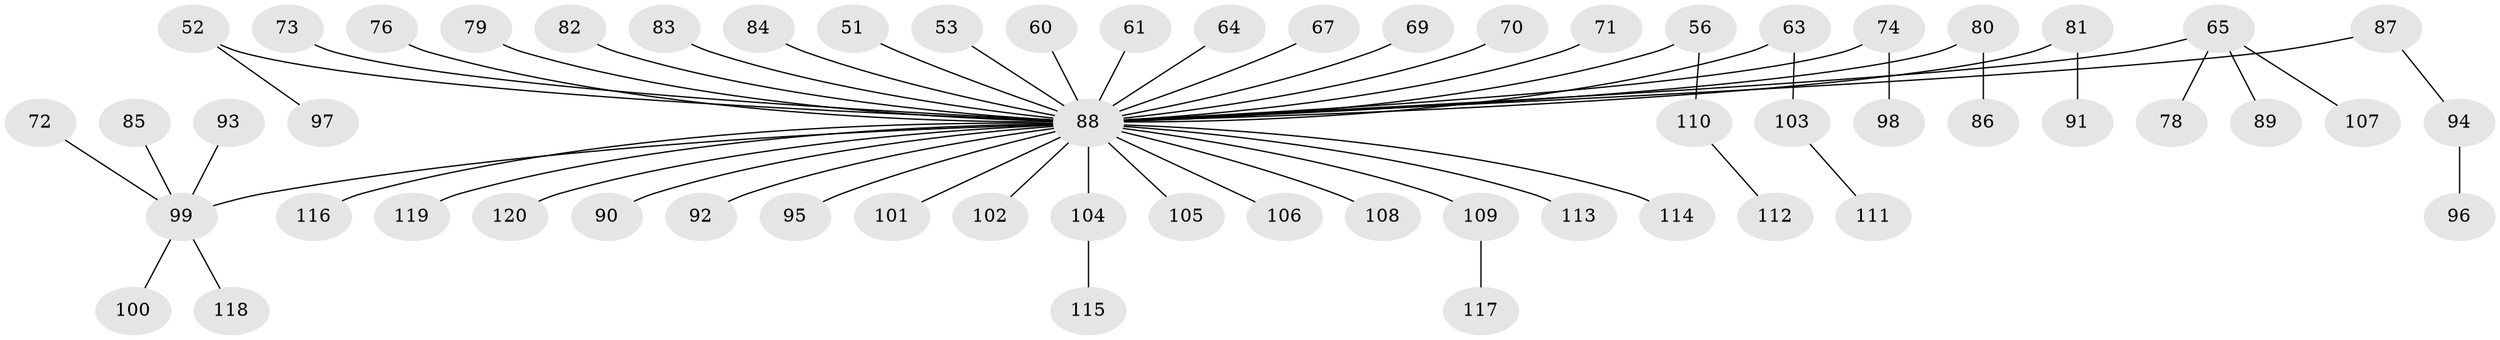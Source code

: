 // original degree distribution, {3: 0.13333333333333333, 4: 0.08333333333333333, 5: 0.03333333333333333, 7: 0.008333333333333333, 2: 0.24166666666666667, 1: 0.49166666666666664, 6: 0.008333333333333333}
// Generated by graph-tools (version 1.1) at 2025/53/03/09/25 04:53:12]
// undirected, 60 vertices, 59 edges
graph export_dot {
graph [start="1"]
  node [color=gray90,style=filled];
  51;
  52;
  53;
  56;
  60;
  61;
  63;
  64;
  65 [super="+59"];
  67;
  69;
  70;
  71;
  72;
  73;
  74;
  76;
  78;
  79;
  80;
  81;
  82;
  83;
  84;
  85;
  86;
  87;
  88 [super="+77+50+68"];
  89;
  90;
  91;
  92;
  93;
  94;
  95;
  96;
  97;
  98;
  99 [super="+66"];
  100;
  101;
  102;
  103;
  104;
  105;
  106;
  107;
  108;
  109;
  110;
  111;
  112;
  113;
  114;
  115;
  116;
  117;
  118;
  119;
  120;
  51 -- 88;
  52 -- 97;
  52 -- 88;
  53 -- 88;
  56 -- 110;
  56 -- 88;
  60 -- 88;
  61 -- 88;
  63 -- 103;
  63 -- 88;
  64 -- 88;
  65 -- 89;
  65 -- 107;
  65 -- 78;
  65 -- 88;
  67 -- 88;
  69 -- 88;
  70 -- 88;
  71 -- 88;
  72 -- 99;
  73 -- 88;
  74 -- 98;
  74 -- 88;
  76 -- 88;
  79 -- 88;
  80 -- 86;
  80 -- 88;
  81 -- 91;
  81 -- 88;
  82 -- 88;
  83 -- 88;
  84 -- 88;
  85 -- 99;
  87 -- 94;
  87 -- 88;
  88 -- 92;
  88 -- 102;
  88 -- 90;
  88 -- 95;
  88 -- 99;
  88 -- 101;
  88 -- 104;
  88 -- 105;
  88 -- 106;
  88 -- 109;
  88 -- 113;
  88 -- 114;
  88 -- 116;
  88 -- 119;
  88 -- 120;
  88 -- 108;
  93 -- 99;
  94 -- 96;
  99 -- 100;
  99 -- 118;
  103 -- 111;
  104 -- 115;
  109 -- 117;
  110 -- 112;
}
